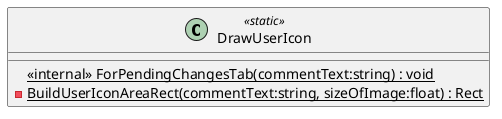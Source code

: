 @startuml
class DrawUserIcon <<static>> {
    {static} <<internal>> ForPendingChangesTab(commentText:string) : void
    {static} - BuildUserIconAreaRect(commentText:string, sizeOfImage:float) : Rect
}
@enduml
